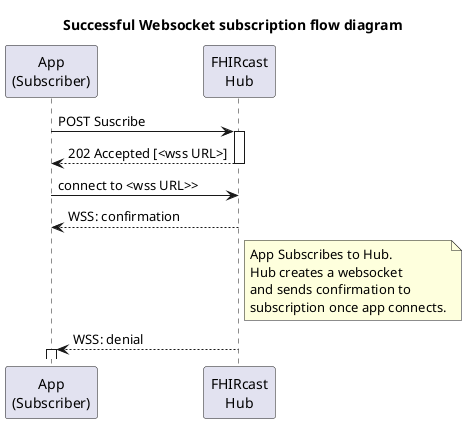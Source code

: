 @startuml

title Successful Websocket subscription flow diagram

participant "App\n(Subscriber)" as Subscriber
participant "FHIRcast\nHub" as Hub

Subscriber -> Hub++: POST Suscribe
Subscriber <-- Hub--: 202 Accepted [<wss URL>]
Subscriber -> Hub: connect to <wss URL>>
Subscriber <-- Hub: WSS: confirmation

note right of Hub
    App Subscribes to Hub. 
    Hub creates a websocket
    and sends confirmation to 
    subscription once app connects.
end note

Hub --> Subscriber++: WSS: denial

@enduml